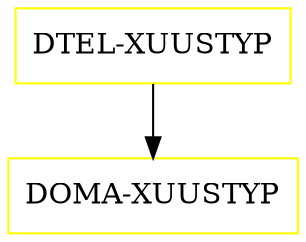 digraph G {
  "DTEL-XUUSTYP" [shape=box,color=yellow];
  "DOMA-XUUSTYP" [shape=box,color=yellow,URL="./DOMA_XUUSTYP.html"];
  "DTEL-XUUSTYP" -> "DOMA-XUUSTYP";
}
